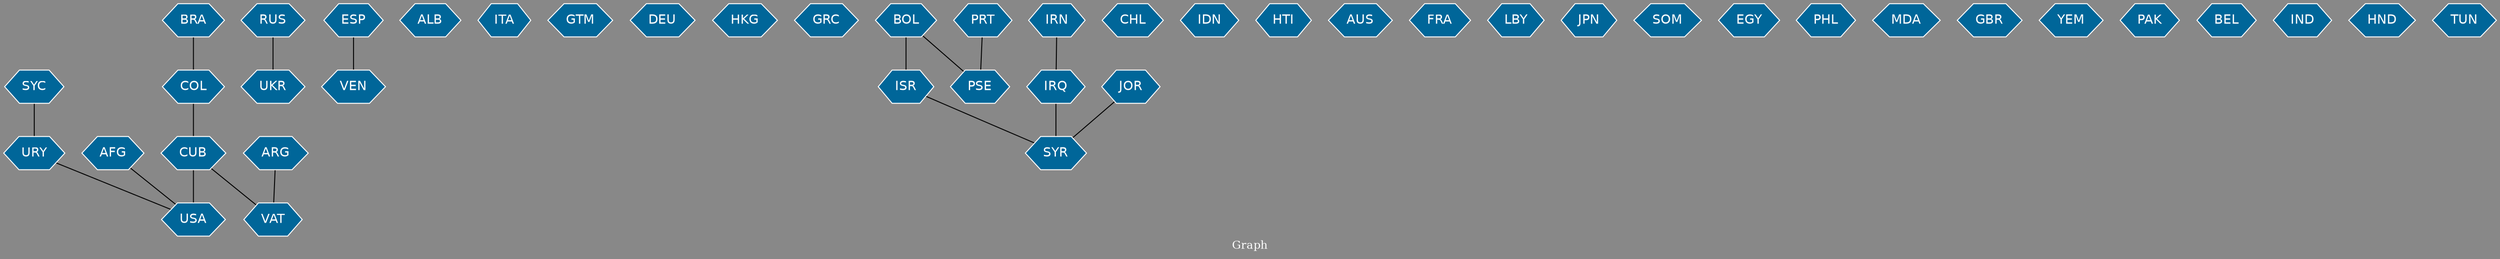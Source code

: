 // Countries together in item graph
graph {
	graph [bgcolor="#888888" fontcolor=white fontsize=12 label="Graph" outputorder=edgesfirst overlap=prism]
	node [color=white fillcolor="#006699" fontcolor=white fontname=Helvetica shape=hexagon style=filled]
	edge [arrowhead=open color=black fontcolor=white fontname=Courier fontsize=12]
		VAT [label=VAT]
		USA [label=USA]
		BRA [label=BRA]
		RUS [label=RUS]
		VEN [label=VEN]
		UKR [label=UKR]
		ALB [label=ALB]
		CUB [label=CUB]
		COL [label=COL]
		ITA [label=ITA]
		GTM [label=GTM]
		DEU [label=DEU]
		HKG [label=HKG]
		GRC [label=GRC]
		PSE [label=PSE]
		SYR [label=SYR]
		IRQ [label=IRQ]
		IRN [label=IRN]
		CHL [label=CHL]
		ARG [label=ARG]
		BOL [label=BOL]
		IDN [label=IDN]
		ESP [label=ESP]
		HTI [label=HTI]
		ISR [label=ISR]
		URY [label=URY]
		AUS [label=AUS]
		FRA [label=FRA]
		LBY [label=LBY]
		AFG [label=AFG]
		JPN [label=JPN]
		SOM [label=SOM]
		EGY [label=EGY]
		PHL [label=PHL]
		JOR [label=JOR]
		MDA [label=MDA]
		GBR [label=GBR]
		YEM [label=YEM]
		PAK [label=PAK]
		BEL [label=BEL]
		IND [label=IND]
		PRT [label=PRT]
		HND [label=HND]
		SYC [label=SYC]
		TUN [label=TUN]
			URY -- USA [weight=1]
			ARG -- VAT [weight=1]
			IRQ -- SYR [weight=1]
			ESP -- VEN [weight=1]
			COL -- CUB [weight=1]
			BRA -- COL [weight=1]
			CUB -- VAT [weight=1]
			RUS -- UKR [weight=3]
			IRN -- IRQ [weight=1]
			BOL -- ISR [weight=1]
			ISR -- SYR [weight=1]
			CUB -- USA [weight=3]
			JOR -- SYR [weight=1]
			BOL -- PSE [weight=2]
			SYC -- URY [weight=1]
			AFG -- USA [weight=1]
			PRT -- PSE [weight=1]
}